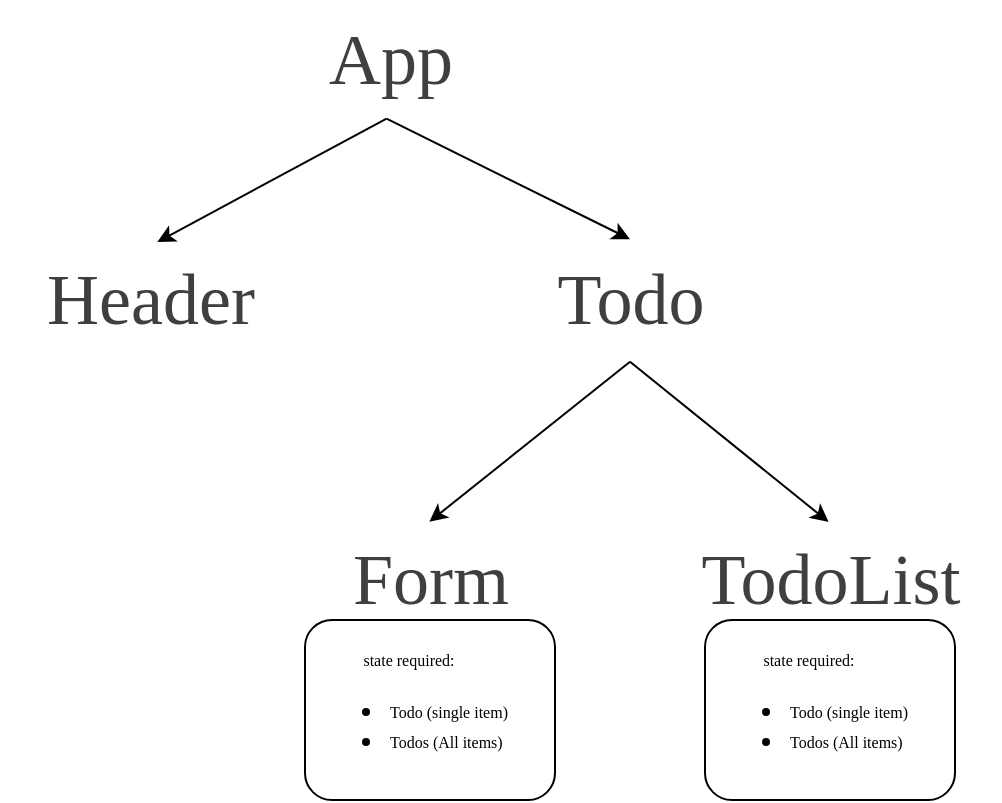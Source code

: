 <mxfile>
    <diagram id="SPYQgnCXfS6oYaW1hk9J" name="Page-1">
        <mxGraphModel dx="439" dy="215" grid="1" gridSize="10" guides="1" tooltips="1" connect="1" arrows="1" fold="1" page="1" pageScale="1" pageWidth="850" pageHeight="1100" math="0" shadow="0">
            <root>
                <mxCell id="0"/>
                <mxCell id="1" parent="0"/>
                <mxCell id="2" value="&lt;span style=&quot;color: rgb(63, 63, 63); font-family: &amp;quot;Comic Sans MS&amp;quot;; font-size: 36px;&quot;&gt;App&lt;/span&gt;" style="text;html=1;align=center;verticalAlign=middle;resizable=0;points=[];autosize=1;strokeColor=none;fillColor=none;" vertex="1" parent="1">
                    <mxGeometry x="360" y="40" width="90" height="60" as="geometry"/>
                </mxCell>
                <mxCell id="3" value="" style="endArrow=classic;html=1;exitX=0.481;exitY=0.989;exitDx=0;exitDy=0;exitPerimeter=0;entryX=0.524;entryY=0.017;entryDx=0;entryDy=0;entryPerimeter=0;" edge="1" parent="1" source="2" target="5">
                    <mxGeometry width="50" height="50" relative="1" as="geometry">
                        <mxPoint x="350" y="190" as="sourcePoint"/>
                        <mxPoint x="320" y="160" as="targetPoint"/>
                    </mxGeometry>
                </mxCell>
                <mxCell id="4" value="" style="endArrow=classic;html=1;exitX=0.481;exitY=0.989;exitDx=0;exitDy=0;exitPerimeter=0;entryX=0.5;entryY=-0.007;entryDx=0;entryDy=0;entryPerimeter=0;" edge="1" parent="1" source="2" target="6">
                    <mxGeometry width="50" height="50" relative="1" as="geometry">
                        <mxPoint x="420" y="110" as="sourcePoint"/>
                        <mxPoint x="480" y="160" as="targetPoint"/>
                    </mxGeometry>
                </mxCell>
                <mxCell id="5" value="&lt;span style=&quot;color: rgb(63, 63, 63); font-family: &amp;quot;Comic Sans MS&amp;quot;; font-size: 36px;&quot;&gt;Header&lt;/span&gt;" style="text;html=1;align=center;verticalAlign=middle;resizable=0;points=[];autosize=1;strokeColor=none;fillColor=none;" vertex="1" parent="1">
                    <mxGeometry x="210" y="160" width="150" height="60" as="geometry"/>
                </mxCell>
                <mxCell id="6" value="&lt;span style=&quot;color: rgb(63, 63, 63); font-family: &amp;quot;Comic Sans MS&amp;quot;; font-size: 36px;&quot;&gt;Todo&lt;/span&gt;" style="text;html=1;align=center;verticalAlign=middle;resizable=0;points=[];autosize=1;strokeColor=none;fillColor=none;" vertex="1" parent="1">
                    <mxGeometry x="470" y="160" width="110" height="60" as="geometry"/>
                </mxCell>
                <mxCell id="7" value="" style="endArrow=classic;html=1;exitX=0.5;exitY=1.015;exitDx=0;exitDy=0;exitPerimeter=0;entryX=0.497;entryY=0.015;entryDx=0;entryDy=0;entryPerimeter=0;" edge="1" parent="1" source="6" target="9">
                    <mxGeometry width="50" height="50" relative="1" as="geometry">
                        <mxPoint x="480" y="250" as="sourcePoint"/>
                        <mxPoint x="440" y="300" as="targetPoint"/>
                    </mxGeometry>
                </mxCell>
                <mxCell id="8" value="" style="endArrow=classic;html=1;exitX=0.5;exitY=1.015;exitDx=0;exitDy=0;exitPerimeter=0;entryX=0.496;entryY=0.017;entryDx=0;entryDy=0;entryPerimeter=0;" edge="1" parent="1" source="6" target="10">
                    <mxGeometry width="50" height="50" relative="1" as="geometry">
                        <mxPoint x="535" y="231" as="sourcePoint"/>
                        <mxPoint x="600" y="300" as="targetPoint"/>
                    </mxGeometry>
                </mxCell>
                <mxCell id="9" value="&lt;span style=&quot;color: rgb(63, 63, 63); font-family: &amp;quot;Comic Sans MS&amp;quot;; font-size: 36px;&quot;&gt;Form&lt;/span&gt;" style="text;html=1;align=center;verticalAlign=middle;resizable=0;points=[];autosize=1;strokeColor=none;fillColor=none;" vertex="1" parent="1">
                    <mxGeometry x="370" y="300" width="110" height="60" as="geometry"/>
                </mxCell>
                <mxCell id="10" value="&lt;span style=&quot;color: rgb(63, 63, 63); font-family: &amp;quot;Comic Sans MS&amp;quot;; font-size: 36px;&quot;&gt;TodoList&lt;/span&gt;" style="text;html=1;align=center;verticalAlign=middle;resizable=0;points=[];autosize=1;strokeColor=none;fillColor=none;" vertex="1" parent="1">
                    <mxGeometry x="540" y="300" width="170" height="60" as="geometry"/>
                </mxCell>
                <mxCell id="11" value="&lt;div style=&quot;text-align: center;&quot;&gt;&lt;span style=&quot;font-size: 8px; font-family: &amp;quot;Comic Sans MS&amp;quot;; background-color: transparent;&quot;&gt;state required:&lt;/span&gt;&lt;/div&gt;&lt;div style=&quot;&quot;&gt;&lt;ul&gt;&lt;li&gt;&lt;font style=&quot;font-size: 8px;&quot; face=&quot;Comic Sans MS&quot;&gt;Todo (single item)&lt;/font&gt;&lt;/li&gt;&lt;li&gt;&lt;font style=&quot;font-size: 8px;&quot; face=&quot;Comic Sans MS&quot;&gt;Todos (All items)&lt;/font&gt;&lt;/li&gt;&lt;/ul&gt;&lt;/div&gt;" style="rounded=1;whiteSpace=wrap;html=1;align=left;" vertex="1" parent="1">
                    <mxGeometry x="362.5" y="350" width="125" height="90" as="geometry"/>
                </mxCell>
                <mxCell id="12" value="&lt;div style=&quot;text-align: center;&quot;&gt;&lt;span style=&quot;font-size: 8px; font-family: &amp;quot;Comic Sans MS&amp;quot;; background-color: transparent;&quot;&gt;state required:&lt;/span&gt;&lt;/div&gt;&lt;div style=&quot;&quot;&gt;&lt;ul&gt;&lt;li&gt;&lt;font style=&quot;font-size: 8px;&quot; face=&quot;Comic Sans MS&quot;&gt;Todo (single item)&lt;/font&gt;&lt;/li&gt;&lt;li&gt;&lt;font style=&quot;font-size: 8px;&quot; face=&quot;Comic Sans MS&quot;&gt;Todos (All items)&lt;/font&gt;&lt;/li&gt;&lt;/ul&gt;&lt;/div&gt;" style="rounded=1;whiteSpace=wrap;html=1;align=left;" vertex="1" parent="1">
                    <mxGeometry x="562.5" y="350" width="125" height="90" as="geometry"/>
                </mxCell>
            </root>
        </mxGraphModel>
    </diagram>
</mxfile>
